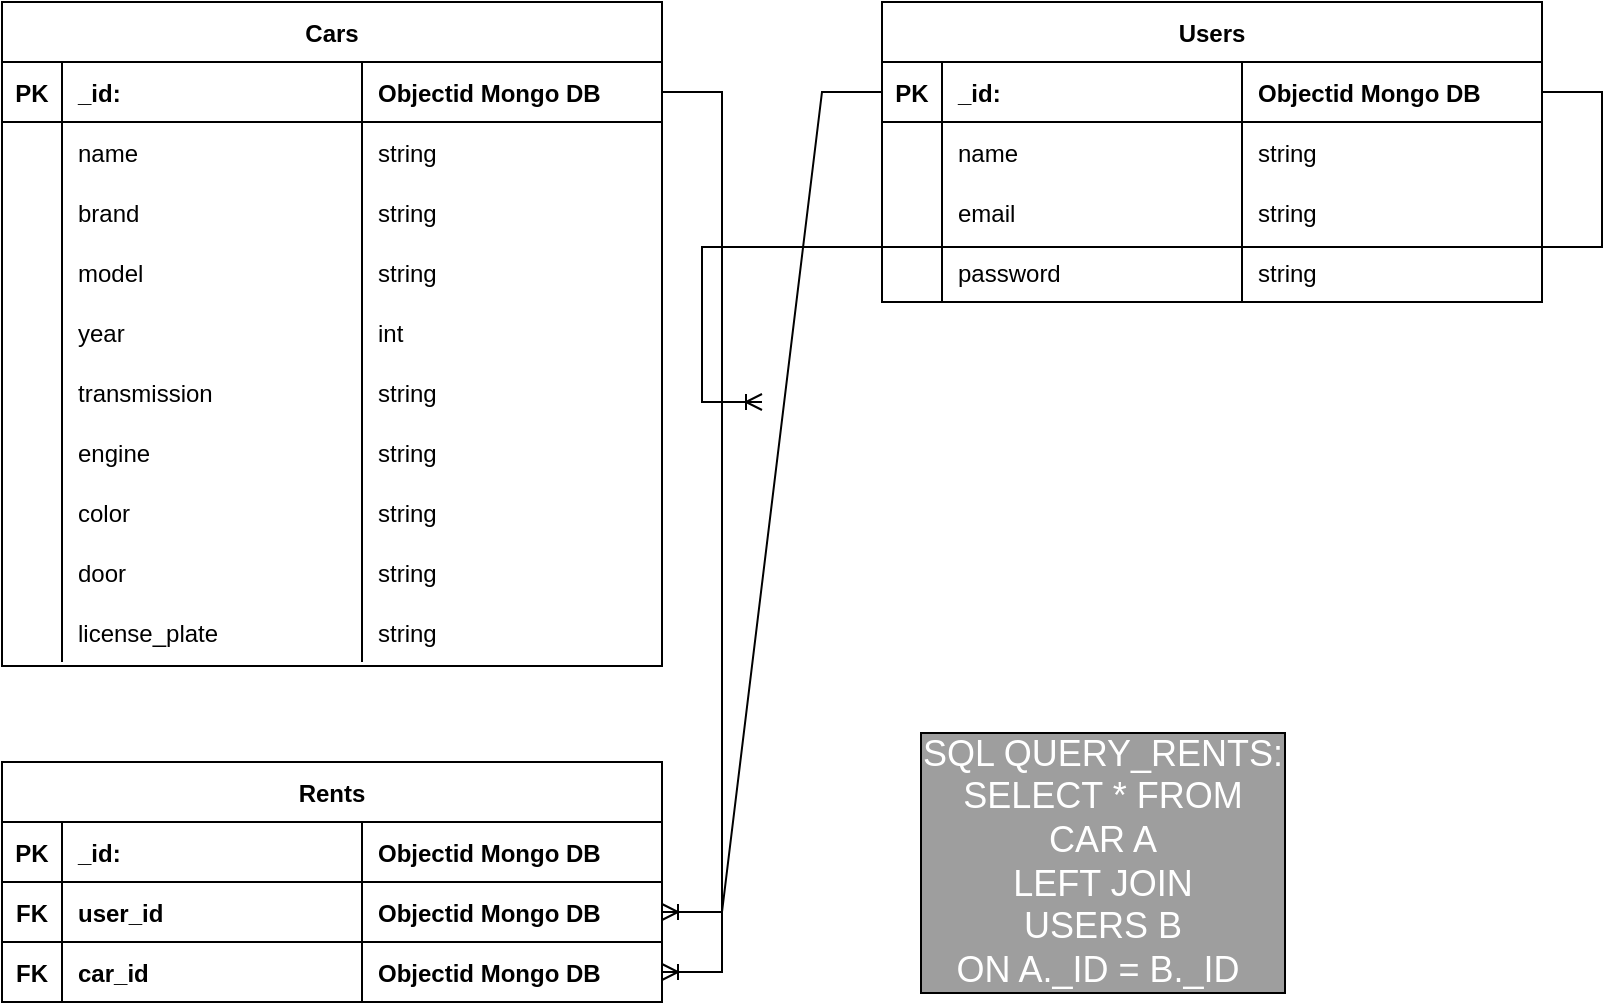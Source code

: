 <mxfile version="20.3.3" type="device"><diagram id="IcwjWHsBwePollM2tRXi" name="Page-1"><mxGraphModel dx="946" dy="589" grid="1" gridSize="10" guides="1" tooltips="1" connect="1" arrows="1" fold="1" page="1" pageScale="1" pageWidth="827" pageHeight="1169" math="0" shadow="0"><root><mxCell id="0"/><mxCell id="1" parent="0"/><mxCell id="Lyt_EuVXiwTr-5kd_lex-7" value="Cars" style="shape=table;startSize=30;container=1;collapsible=1;childLayout=tableLayout;fixedRows=1;rowLines=0;fontStyle=1;align=center;resizeLast=1;" vertex="1" parent="1"><mxGeometry x="50" y="200" width="330" height="332" as="geometry"/></mxCell><mxCell id="Lyt_EuVXiwTr-5kd_lex-8" value="" style="shape=tableRow;horizontal=0;startSize=0;swimlaneHead=0;swimlaneBody=0;fillColor=none;collapsible=0;dropTarget=0;points=[[0,0.5],[1,0.5]];portConstraint=eastwest;top=0;left=0;right=0;bottom=1;" vertex="1" parent="Lyt_EuVXiwTr-5kd_lex-7"><mxGeometry y="30" width="330" height="30" as="geometry"/></mxCell><mxCell id="Lyt_EuVXiwTr-5kd_lex-9" value="PK" style="shape=partialRectangle;connectable=0;fillColor=none;top=0;left=0;bottom=0;right=0;fontStyle=1;overflow=hidden;" vertex="1" parent="Lyt_EuVXiwTr-5kd_lex-8"><mxGeometry width="30" height="30" as="geometry"><mxRectangle width="30" height="30" as="alternateBounds"/></mxGeometry></mxCell><mxCell id="Lyt_EuVXiwTr-5kd_lex-10" value="_id:" style="shape=partialRectangle;connectable=0;fillColor=none;top=0;left=0;bottom=0;right=0;align=left;spacingLeft=6;fontStyle=1;overflow=hidden;" vertex="1" parent="Lyt_EuVXiwTr-5kd_lex-8"><mxGeometry x="30" width="150" height="30" as="geometry"><mxRectangle width="150" height="30" as="alternateBounds"/></mxGeometry></mxCell><mxCell id="Lyt_EuVXiwTr-5kd_lex-34" value="Objectid Mongo DB" style="shape=partialRectangle;connectable=0;fillColor=none;top=0;left=0;bottom=0;right=0;align=left;spacingLeft=6;fontStyle=1;overflow=hidden;" vertex="1" parent="Lyt_EuVXiwTr-5kd_lex-8"><mxGeometry x="180" width="150" height="30" as="geometry"><mxRectangle width="150" height="30" as="alternateBounds"/></mxGeometry></mxCell><mxCell id="Lyt_EuVXiwTr-5kd_lex-11" value="" style="shape=tableRow;horizontal=0;startSize=0;swimlaneHead=0;swimlaneBody=0;fillColor=none;collapsible=0;dropTarget=0;points=[[0,0.5],[1,0.5]];portConstraint=eastwest;top=0;left=0;right=0;bottom=0;" vertex="1" parent="Lyt_EuVXiwTr-5kd_lex-7"><mxGeometry y="60" width="330" height="30" as="geometry"/></mxCell><mxCell id="Lyt_EuVXiwTr-5kd_lex-12" value="" style="shape=partialRectangle;connectable=0;fillColor=none;top=0;left=0;bottom=0;right=0;editable=1;overflow=hidden;" vertex="1" parent="Lyt_EuVXiwTr-5kd_lex-11"><mxGeometry width="30" height="30" as="geometry"><mxRectangle width="30" height="30" as="alternateBounds"/></mxGeometry></mxCell><mxCell id="Lyt_EuVXiwTr-5kd_lex-13" value="name" style="shape=partialRectangle;connectable=0;fillColor=none;top=0;left=0;bottom=0;right=0;align=left;spacingLeft=6;overflow=hidden;" vertex="1" parent="Lyt_EuVXiwTr-5kd_lex-11"><mxGeometry x="30" width="150" height="30" as="geometry"><mxRectangle width="150" height="30" as="alternateBounds"/></mxGeometry></mxCell><mxCell id="Lyt_EuVXiwTr-5kd_lex-35" value="string" style="shape=partialRectangle;connectable=0;fillColor=none;top=0;left=0;bottom=0;right=0;align=left;spacingLeft=6;overflow=hidden;" vertex="1" parent="Lyt_EuVXiwTr-5kd_lex-11"><mxGeometry x="180" width="150" height="30" as="geometry"><mxRectangle width="150" height="30" as="alternateBounds"/></mxGeometry></mxCell><mxCell id="Lyt_EuVXiwTr-5kd_lex-14" value="" style="shape=tableRow;horizontal=0;startSize=0;swimlaneHead=0;swimlaneBody=0;fillColor=none;collapsible=0;dropTarget=0;points=[[0,0.5],[1,0.5]];portConstraint=eastwest;top=0;left=0;right=0;bottom=0;" vertex="1" parent="Lyt_EuVXiwTr-5kd_lex-7"><mxGeometry y="90" width="330" height="30" as="geometry"/></mxCell><mxCell id="Lyt_EuVXiwTr-5kd_lex-15" value="" style="shape=partialRectangle;connectable=0;fillColor=none;top=0;left=0;bottom=0;right=0;editable=1;overflow=hidden;" vertex="1" parent="Lyt_EuVXiwTr-5kd_lex-14"><mxGeometry width="30" height="30" as="geometry"><mxRectangle width="30" height="30" as="alternateBounds"/></mxGeometry></mxCell><mxCell id="Lyt_EuVXiwTr-5kd_lex-16" value="brand" style="shape=partialRectangle;connectable=0;fillColor=none;top=0;left=0;bottom=0;right=0;align=left;spacingLeft=6;overflow=hidden;" vertex="1" parent="Lyt_EuVXiwTr-5kd_lex-14"><mxGeometry x="30" width="150" height="30" as="geometry"><mxRectangle width="150" height="30" as="alternateBounds"/></mxGeometry></mxCell><mxCell id="Lyt_EuVXiwTr-5kd_lex-36" value="string" style="shape=partialRectangle;connectable=0;fillColor=none;top=0;left=0;bottom=0;right=0;align=left;spacingLeft=6;overflow=hidden;" vertex="1" parent="Lyt_EuVXiwTr-5kd_lex-14"><mxGeometry x="180" width="150" height="30" as="geometry"><mxRectangle width="150" height="30" as="alternateBounds"/></mxGeometry></mxCell><mxCell id="Lyt_EuVXiwTr-5kd_lex-42" style="shape=tableRow;horizontal=0;startSize=0;swimlaneHead=0;swimlaneBody=0;fillColor=none;collapsible=0;dropTarget=0;points=[[0,0.5],[1,0.5]];portConstraint=eastwest;top=0;left=0;right=0;bottom=0;" vertex="1" parent="Lyt_EuVXiwTr-5kd_lex-7"><mxGeometry y="120" width="330" height="30" as="geometry"/></mxCell><mxCell id="Lyt_EuVXiwTr-5kd_lex-43" style="shape=partialRectangle;connectable=0;fillColor=none;top=0;left=0;bottom=0;right=0;editable=1;overflow=hidden;" vertex="1" parent="Lyt_EuVXiwTr-5kd_lex-42"><mxGeometry width="30" height="30" as="geometry"><mxRectangle width="30" height="30" as="alternateBounds"/></mxGeometry></mxCell><mxCell id="Lyt_EuVXiwTr-5kd_lex-44" value="model" style="shape=partialRectangle;connectable=0;fillColor=none;top=0;left=0;bottom=0;right=0;align=left;spacingLeft=6;overflow=hidden;" vertex="1" parent="Lyt_EuVXiwTr-5kd_lex-42"><mxGeometry x="30" width="150" height="30" as="geometry"><mxRectangle width="150" height="30" as="alternateBounds"/></mxGeometry></mxCell><mxCell id="Lyt_EuVXiwTr-5kd_lex-45" value="string" style="shape=partialRectangle;connectable=0;fillColor=none;top=0;left=0;bottom=0;right=0;align=left;spacingLeft=6;overflow=hidden;" vertex="1" parent="Lyt_EuVXiwTr-5kd_lex-42"><mxGeometry x="180" width="150" height="30" as="geometry"><mxRectangle width="150" height="30" as="alternateBounds"/></mxGeometry></mxCell><mxCell id="Lyt_EuVXiwTr-5kd_lex-17" value="" style="shape=tableRow;horizontal=0;startSize=0;swimlaneHead=0;swimlaneBody=0;fillColor=none;collapsible=0;dropTarget=0;points=[[0,0.5],[1,0.5]];portConstraint=eastwest;top=0;left=0;right=0;bottom=0;" vertex="1" parent="Lyt_EuVXiwTr-5kd_lex-7"><mxGeometry y="150" width="330" height="30" as="geometry"/></mxCell><mxCell id="Lyt_EuVXiwTr-5kd_lex-18" value="" style="shape=partialRectangle;connectable=0;fillColor=none;top=0;left=0;bottom=0;right=0;editable=1;overflow=hidden;" vertex="1" parent="Lyt_EuVXiwTr-5kd_lex-17"><mxGeometry width="30" height="30" as="geometry"><mxRectangle width="30" height="30" as="alternateBounds"/></mxGeometry></mxCell><mxCell id="Lyt_EuVXiwTr-5kd_lex-19" value="year" style="shape=partialRectangle;connectable=0;fillColor=none;top=0;left=0;bottom=0;right=0;align=left;spacingLeft=6;overflow=hidden;" vertex="1" parent="Lyt_EuVXiwTr-5kd_lex-17"><mxGeometry x="30" width="150" height="30" as="geometry"><mxRectangle width="150" height="30" as="alternateBounds"/></mxGeometry></mxCell><mxCell id="Lyt_EuVXiwTr-5kd_lex-37" value="int" style="shape=partialRectangle;connectable=0;fillColor=none;top=0;left=0;bottom=0;right=0;align=left;spacingLeft=6;overflow=hidden;" vertex="1" parent="Lyt_EuVXiwTr-5kd_lex-17"><mxGeometry x="180" width="150" height="30" as="geometry"><mxRectangle width="150" height="30" as="alternateBounds"/></mxGeometry></mxCell><mxCell id="Lyt_EuVXiwTr-5kd_lex-54" style="shape=tableRow;horizontal=0;startSize=0;swimlaneHead=0;swimlaneBody=0;fillColor=none;collapsible=0;dropTarget=0;points=[[0,0.5],[1,0.5]];portConstraint=eastwest;top=0;left=0;right=0;bottom=0;" vertex="1" parent="Lyt_EuVXiwTr-5kd_lex-7"><mxGeometry y="180" width="330" height="30" as="geometry"/></mxCell><mxCell id="Lyt_EuVXiwTr-5kd_lex-55" style="shape=partialRectangle;connectable=0;fillColor=none;top=0;left=0;bottom=0;right=0;editable=1;overflow=hidden;" vertex="1" parent="Lyt_EuVXiwTr-5kd_lex-54"><mxGeometry width="30" height="30" as="geometry"><mxRectangle width="30" height="30" as="alternateBounds"/></mxGeometry></mxCell><mxCell id="Lyt_EuVXiwTr-5kd_lex-56" value="transmission" style="shape=partialRectangle;connectable=0;fillColor=none;top=0;left=0;bottom=0;right=0;align=left;spacingLeft=6;overflow=hidden;" vertex="1" parent="Lyt_EuVXiwTr-5kd_lex-54"><mxGeometry x="30" width="150" height="30" as="geometry"><mxRectangle width="150" height="30" as="alternateBounds"/></mxGeometry></mxCell><mxCell id="Lyt_EuVXiwTr-5kd_lex-57" value="string" style="shape=partialRectangle;connectable=0;fillColor=none;top=0;left=0;bottom=0;right=0;align=left;spacingLeft=6;overflow=hidden;" vertex="1" parent="Lyt_EuVXiwTr-5kd_lex-54"><mxGeometry x="180" width="150" height="30" as="geometry"><mxRectangle width="150" height="30" as="alternateBounds"/></mxGeometry></mxCell><mxCell id="Lyt_EuVXiwTr-5kd_lex-50" style="shape=tableRow;horizontal=0;startSize=0;swimlaneHead=0;swimlaneBody=0;fillColor=none;collapsible=0;dropTarget=0;points=[[0,0.5],[1,0.5]];portConstraint=eastwest;top=0;left=0;right=0;bottom=0;" vertex="1" parent="Lyt_EuVXiwTr-5kd_lex-7"><mxGeometry y="210" width="330" height="30" as="geometry"/></mxCell><mxCell id="Lyt_EuVXiwTr-5kd_lex-51" style="shape=partialRectangle;connectable=0;fillColor=none;top=0;left=0;bottom=0;right=0;editable=1;overflow=hidden;" vertex="1" parent="Lyt_EuVXiwTr-5kd_lex-50"><mxGeometry width="30" height="30" as="geometry"><mxRectangle width="30" height="30" as="alternateBounds"/></mxGeometry></mxCell><mxCell id="Lyt_EuVXiwTr-5kd_lex-52" value="engine" style="shape=partialRectangle;connectable=0;fillColor=none;top=0;left=0;bottom=0;right=0;align=left;spacingLeft=6;overflow=hidden;" vertex="1" parent="Lyt_EuVXiwTr-5kd_lex-50"><mxGeometry x="30" width="150" height="30" as="geometry"><mxRectangle width="150" height="30" as="alternateBounds"/></mxGeometry></mxCell><mxCell id="Lyt_EuVXiwTr-5kd_lex-53" value="string" style="shape=partialRectangle;connectable=0;fillColor=none;top=0;left=0;bottom=0;right=0;align=left;spacingLeft=6;overflow=hidden;" vertex="1" parent="Lyt_EuVXiwTr-5kd_lex-50"><mxGeometry x="180" width="150" height="30" as="geometry"><mxRectangle width="150" height="30" as="alternateBounds"/></mxGeometry></mxCell><mxCell id="Lyt_EuVXiwTr-5kd_lex-58" style="shape=tableRow;horizontal=0;startSize=0;swimlaneHead=0;swimlaneBody=0;fillColor=none;collapsible=0;dropTarget=0;points=[[0,0.5],[1,0.5]];portConstraint=eastwest;top=0;left=0;right=0;bottom=0;" vertex="1" parent="Lyt_EuVXiwTr-5kd_lex-7"><mxGeometry y="240" width="330" height="30" as="geometry"/></mxCell><mxCell id="Lyt_EuVXiwTr-5kd_lex-59" style="shape=partialRectangle;connectable=0;fillColor=none;top=0;left=0;bottom=0;right=0;editable=1;overflow=hidden;" vertex="1" parent="Lyt_EuVXiwTr-5kd_lex-58"><mxGeometry width="30" height="30" as="geometry"><mxRectangle width="30" height="30" as="alternateBounds"/></mxGeometry></mxCell><mxCell id="Lyt_EuVXiwTr-5kd_lex-60" value="color" style="shape=partialRectangle;connectable=0;fillColor=none;top=0;left=0;bottom=0;right=0;align=left;spacingLeft=6;overflow=hidden;" vertex="1" parent="Lyt_EuVXiwTr-5kd_lex-58"><mxGeometry x="30" width="150" height="30" as="geometry"><mxRectangle width="150" height="30" as="alternateBounds"/></mxGeometry></mxCell><mxCell id="Lyt_EuVXiwTr-5kd_lex-61" value="string" style="shape=partialRectangle;connectable=0;fillColor=none;top=0;left=0;bottom=0;right=0;align=left;spacingLeft=6;overflow=hidden;" vertex="1" parent="Lyt_EuVXiwTr-5kd_lex-58"><mxGeometry x="180" width="150" height="30" as="geometry"><mxRectangle width="150" height="30" as="alternateBounds"/></mxGeometry></mxCell><mxCell id="Lyt_EuVXiwTr-5kd_lex-62" style="shape=tableRow;horizontal=0;startSize=0;swimlaneHead=0;swimlaneBody=0;fillColor=none;collapsible=0;dropTarget=0;points=[[0,0.5],[1,0.5]];portConstraint=eastwest;top=0;left=0;right=0;bottom=0;" vertex="1" parent="Lyt_EuVXiwTr-5kd_lex-7"><mxGeometry y="270" width="330" height="30" as="geometry"/></mxCell><mxCell id="Lyt_EuVXiwTr-5kd_lex-63" style="shape=partialRectangle;connectable=0;fillColor=none;top=0;left=0;bottom=0;right=0;editable=1;overflow=hidden;" vertex="1" parent="Lyt_EuVXiwTr-5kd_lex-62"><mxGeometry width="30" height="30" as="geometry"><mxRectangle width="30" height="30" as="alternateBounds"/></mxGeometry></mxCell><mxCell id="Lyt_EuVXiwTr-5kd_lex-64" value="door" style="shape=partialRectangle;connectable=0;fillColor=none;top=0;left=0;bottom=0;right=0;align=left;spacingLeft=6;overflow=hidden;" vertex="1" parent="Lyt_EuVXiwTr-5kd_lex-62"><mxGeometry x="30" width="150" height="30" as="geometry"><mxRectangle width="150" height="30" as="alternateBounds"/></mxGeometry></mxCell><mxCell id="Lyt_EuVXiwTr-5kd_lex-65" value="string" style="shape=partialRectangle;connectable=0;fillColor=none;top=0;left=0;bottom=0;right=0;align=left;spacingLeft=6;overflow=hidden;" vertex="1" parent="Lyt_EuVXiwTr-5kd_lex-62"><mxGeometry x="180" width="150" height="30" as="geometry"><mxRectangle width="150" height="30" as="alternateBounds"/></mxGeometry></mxCell><mxCell id="Lyt_EuVXiwTr-5kd_lex-46" style="shape=tableRow;horizontal=0;startSize=0;swimlaneHead=0;swimlaneBody=0;fillColor=none;collapsible=0;dropTarget=0;points=[[0,0.5],[1,0.5]];portConstraint=eastwest;top=0;left=0;right=0;bottom=0;" vertex="1" parent="Lyt_EuVXiwTr-5kd_lex-7"><mxGeometry y="300" width="330" height="30" as="geometry"/></mxCell><mxCell id="Lyt_EuVXiwTr-5kd_lex-47" style="shape=partialRectangle;connectable=0;fillColor=none;top=0;left=0;bottom=0;right=0;editable=1;overflow=hidden;" vertex="1" parent="Lyt_EuVXiwTr-5kd_lex-46"><mxGeometry width="30" height="30" as="geometry"><mxRectangle width="30" height="30" as="alternateBounds"/></mxGeometry></mxCell><mxCell id="Lyt_EuVXiwTr-5kd_lex-48" value="license_plate" style="shape=partialRectangle;connectable=0;fillColor=none;top=0;left=0;bottom=0;right=0;align=left;spacingLeft=6;overflow=hidden;" vertex="1" parent="Lyt_EuVXiwTr-5kd_lex-46"><mxGeometry x="30" width="150" height="30" as="geometry"><mxRectangle width="150" height="30" as="alternateBounds"/></mxGeometry></mxCell><mxCell id="Lyt_EuVXiwTr-5kd_lex-49" value="string" style="shape=partialRectangle;connectable=0;fillColor=none;top=0;left=0;bottom=0;right=0;align=left;spacingLeft=6;overflow=hidden;" vertex="1" parent="Lyt_EuVXiwTr-5kd_lex-46"><mxGeometry x="180" width="150" height="30" as="geometry"><mxRectangle width="150" height="30" as="alternateBounds"/></mxGeometry></mxCell><mxCell id="Lyt_EuVXiwTr-5kd_lex-66" value="Users" style="shape=table;startSize=30;container=1;collapsible=1;childLayout=tableLayout;fixedRows=1;rowLines=0;fontStyle=1;align=center;resizeLast=1;" vertex="1" parent="1"><mxGeometry x="490" y="200" width="330" height="150" as="geometry"/></mxCell><mxCell id="Lyt_EuVXiwTr-5kd_lex-67" value="" style="shape=tableRow;horizontal=0;startSize=0;swimlaneHead=0;swimlaneBody=0;fillColor=none;collapsible=0;dropTarget=0;points=[[0,0.5],[1,0.5]];portConstraint=eastwest;top=0;left=0;right=0;bottom=1;" vertex="1" parent="Lyt_EuVXiwTr-5kd_lex-66"><mxGeometry y="30" width="330" height="30" as="geometry"/></mxCell><mxCell id="Lyt_EuVXiwTr-5kd_lex-68" value="PK" style="shape=partialRectangle;connectable=0;fillColor=none;top=0;left=0;bottom=0;right=0;fontStyle=1;overflow=hidden;" vertex="1" parent="Lyt_EuVXiwTr-5kd_lex-67"><mxGeometry width="30" height="30" as="geometry"><mxRectangle width="30" height="30" as="alternateBounds"/></mxGeometry></mxCell><mxCell id="Lyt_EuVXiwTr-5kd_lex-69" value="_id:" style="shape=partialRectangle;connectable=0;fillColor=none;top=0;left=0;bottom=0;right=0;align=left;spacingLeft=6;fontStyle=1;overflow=hidden;" vertex="1" parent="Lyt_EuVXiwTr-5kd_lex-67"><mxGeometry x="30" width="150" height="30" as="geometry"><mxRectangle width="150" height="30" as="alternateBounds"/></mxGeometry></mxCell><mxCell id="Lyt_EuVXiwTr-5kd_lex-70" value="Objectid Mongo DB" style="shape=partialRectangle;connectable=0;fillColor=none;top=0;left=0;bottom=0;right=0;align=left;spacingLeft=6;fontStyle=1;overflow=hidden;" vertex="1" parent="Lyt_EuVXiwTr-5kd_lex-67"><mxGeometry x="180" width="150" height="30" as="geometry"><mxRectangle width="150" height="30" as="alternateBounds"/></mxGeometry></mxCell><mxCell id="Lyt_EuVXiwTr-5kd_lex-71" value="" style="shape=tableRow;horizontal=0;startSize=0;swimlaneHead=0;swimlaneBody=0;fillColor=none;collapsible=0;dropTarget=0;points=[[0,0.5],[1,0.5]];portConstraint=eastwest;top=0;left=0;right=0;bottom=0;" vertex="1" parent="Lyt_EuVXiwTr-5kd_lex-66"><mxGeometry y="60" width="330" height="30" as="geometry"/></mxCell><mxCell id="Lyt_EuVXiwTr-5kd_lex-72" value="" style="shape=partialRectangle;connectable=0;fillColor=none;top=0;left=0;bottom=0;right=0;editable=1;overflow=hidden;" vertex="1" parent="Lyt_EuVXiwTr-5kd_lex-71"><mxGeometry width="30" height="30" as="geometry"><mxRectangle width="30" height="30" as="alternateBounds"/></mxGeometry></mxCell><mxCell id="Lyt_EuVXiwTr-5kd_lex-73" value="name" style="shape=partialRectangle;connectable=0;fillColor=none;top=0;left=0;bottom=0;right=0;align=left;spacingLeft=6;overflow=hidden;" vertex="1" parent="Lyt_EuVXiwTr-5kd_lex-71"><mxGeometry x="30" width="150" height="30" as="geometry"><mxRectangle width="150" height="30" as="alternateBounds"/></mxGeometry></mxCell><mxCell id="Lyt_EuVXiwTr-5kd_lex-74" value="string" style="shape=partialRectangle;connectable=0;fillColor=none;top=0;left=0;bottom=0;right=0;align=left;spacingLeft=6;overflow=hidden;" vertex="1" parent="Lyt_EuVXiwTr-5kd_lex-71"><mxGeometry x="180" width="150" height="30" as="geometry"><mxRectangle width="150" height="30" as="alternateBounds"/></mxGeometry></mxCell><mxCell id="Lyt_EuVXiwTr-5kd_lex-75" value="" style="shape=tableRow;horizontal=0;startSize=0;swimlaneHead=0;swimlaneBody=0;fillColor=none;collapsible=0;dropTarget=0;points=[[0,0.5],[1,0.5]];portConstraint=eastwest;top=0;left=0;right=0;bottom=0;" vertex="1" parent="Lyt_EuVXiwTr-5kd_lex-66"><mxGeometry y="90" width="330" height="30" as="geometry"/></mxCell><mxCell id="Lyt_EuVXiwTr-5kd_lex-76" value="" style="shape=partialRectangle;connectable=0;fillColor=none;top=0;left=0;bottom=0;right=0;editable=1;overflow=hidden;" vertex="1" parent="Lyt_EuVXiwTr-5kd_lex-75"><mxGeometry width="30" height="30" as="geometry"><mxRectangle width="30" height="30" as="alternateBounds"/></mxGeometry></mxCell><mxCell id="Lyt_EuVXiwTr-5kd_lex-77" value="email" style="shape=partialRectangle;connectable=0;fillColor=none;top=0;left=0;bottom=0;right=0;align=left;spacingLeft=6;overflow=hidden;" vertex="1" parent="Lyt_EuVXiwTr-5kd_lex-75"><mxGeometry x="30" width="150" height="30" as="geometry"><mxRectangle width="150" height="30" as="alternateBounds"/></mxGeometry></mxCell><mxCell id="Lyt_EuVXiwTr-5kd_lex-78" value="string" style="shape=partialRectangle;connectable=0;fillColor=none;top=0;left=0;bottom=0;right=0;align=left;spacingLeft=6;overflow=hidden;" vertex="1" parent="Lyt_EuVXiwTr-5kd_lex-75"><mxGeometry x="180" width="150" height="30" as="geometry"><mxRectangle width="150" height="30" as="alternateBounds"/></mxGeometry></mxCell><mxCell id="Lyt_EuVXiwTr-5kd_lex-79" style="shape=tableRow;horizontal=0;startSize=0;swimlaneHead=0;swimlaneBody=0;fillColor=none;collapsible=0;dropTarget=0;points=[[0,0.5],[1,0.5]];portConstraint=eastwest;top=0;left=0;right=0;bottom=0;" vertex="1" parent="Lyt_EuVXiwTr-5kd_lex-66"><mxGeometry y="120" width="330" height="30" as="geometry"/></mxCell><mxCell id="Lyt_EuVXiwTr-5kd_lex-80" style="shape=partialRectangle;connectable=0;fillColor=none;top=0;left=0;bottom=0;right=0;editable=1;overflow=hidden;" vertex="1" parent="Lyt_EuVXiwTr-5kd_lex-79"><mxGeometry width="30" height="30" as="geometry"><mxRectangle width="30" height="30" as="alternateBounds"/></mxGeometry></mxCell><mxCell id="Lyt_EuVXiwTr-5kd_lex-81" value="password" style="shape=partialRectangle;connectable=0;fillColor=none;top=0;left=0;bottom=0;right=0;align=left;spacingLeft=6;overflow=hidden;" vertex="1" parent="Lyt_EuVXiwTr-5kd_lex-79"><mxGeometry x="30" width="150" height="30" as="geometry"><mxRectangle width="150" height="30" as="alternateBounds"/></mxGeometry></mxCell><mxCell id="Lyt_EuVXiwTr-5kd_lex-82" value="string" style="shape=partialRectangle;connectable=0;fillColor=none;top=0;left=0;bottom=0;right=0;align=left;spacingLeft=6;overflow=hidden;" vertex="1" parent="Lyt_EuVXiwTr-5kd_lex-79"><mxGeometry x="180" width="150" height="30" as="geometry"><mxRectangle width="150" height="30" as="alternateBounds"/></mxGeometry></mxCell><mxCell id="Lyt_EuVXiwTr-5kd_lex-107" value="Rents" style="shape=table;startSize=30;container=1;collapsible=1;childLayout=tableLayout;fixedRows=1;rowLines=0;fontStyle=1;align=center;resizeLast=1;" vertex="1" parent="1"><mxGeometry x="50" y="580" width="330" height="120" as="geometry"/></mxCell><mxCell id="Lyt_EuVXiwTr-5kd_lex-108" value="" style="shape=tableRow;horizontal=0;startSize=0;swimlaneHead=0;swimlaneBody=0;fillColor=none;collapsible=0;dropTarget=0;points=[[0,0.5],[1,0.5]];portConstraint=eastwest;top=0;left=0;right=0;bottom=1;" vertex="1" parent="Lyt_EuVXiwTr-5kd_lex-107"><mxGeometry y="30" width="330" height="30" as="geometry"/></mxCell><mxCell id="Lyt_EuVXiwTr-5kd_lex-109" value="PK" style="shape=partialRectangle;connectable=0;fillColor=none;top=0;left=0;bottom=0;right=0;fontStyle=1;overflow=hidden;" vertex="1" parent="Lyt_EuVXiwTr-5kd_lex-108"><mxGeometry width="30" height="30" as="geometry"><mxRectangle width="30" height="30" as="alternateBounds"/></mxGeometry></mxCell><mxCell id="Lyt_EuVXiwTr-5kd_lex-110" value="_id:" style="shape=partialRectangle;connectable=0;fillColor=none;top=0;left=0;bottom=0;right=0;align=left;spacingLeft=6;fontStyle=1;overflow=hidden;" vertex="1" parent="Lyt_EuVXiwTr-5kd_lex-108"><mxGeometry x="30" width="150" height="30" as="geometry"><mxRectangle width="150" height="30" as="alternateBounds"/></mxGeometry></mxCell><mxCell id="Lyt_EuVXiwTr-5kd_lex-111" value="Objectid Mongo DB" style="shape=partialRectangle;connectable=0;fillColor=none;top=0;left=0;bottom=0;right=0;align=left;spacingLeft=6;fontStyle=1;overflow=hidden;" vertex="1" parent="Lyt_EuVXiwTr-5kd_lex-108"><mxGeometry x="180" width="150" height="30" as="geometry"><mxRectangle width="150" height="30" as="alternateBounds"/></mxGeometry></mxCell><mxCell id="Lyt_EuVXiwTr-5kd_lex-129" style="shape=tableRow;horizontal=0;startSize=0;swimlaneHead=0;swimlaneBody=0;fillColor=none;collapsible=0;dropTarget=0;points=[[0,0.5],[1,0.5]];portConstraint=eastwest;top=0;left=0;right=0;bottom=1;" vertex="1" parent="Lyt_EuVXiwTr-5kd_lex-107"><mxGeometry y="60" width="330" height="30" as="geometry"/></mxCell><mxCell id="Lyt_EuVXiwTr-5kd_lex-130" value="FK" style="shape=partialRectangle;connectable=0;fillColor=none;top=0;left=0;bottom=0;right=0;fontStyle=1;overflow=hidden;" vertex="1" parent="Lyt_EuVXiwTr-5kd_lex-129"><mxGeometry width="30" height="30" as="geometry"><mxRectangle width="30" height="30" as="alternateBounds"/></mxGeometry></mxCell><mxCell id="Lyt_EuVXiwTr-5kd_lex-131" value="user_id" style="shape=partialRectangle;connectable=0;fillColor=none;top=0;left=0;bottom=0;right=0;align=left;spacingLeft=6;fontStyle=1;overflow=hidden;" vertex="1" parent="Lyt_EuVXiwTr-5kd_lex-129"><mxGeometry x="30" width="150" height="30" as="geometry"><mxRectangle width="150" height="30" as="alternateBounds"/></mxGeometry></mxCell><mxCell id="Lyt_EuVXiwTr-5kd_lex-132" value="Objectid Mongo DB" style="shape=partialRectangle;connectable=0;fillColor=none;top=0;left=0;bottom=0;right=0;align=left;spacingLeft=6;fontStyle=1;overflow=hidden;" vertex="1" parent="Lyt_EuVXiwTr-5kd_lex-129"><mxGeometry x="180" width="150" height="30" as="geometry"><mxRectangle width="150" height="30" as="alternateBounds"/></mxGeometry></mxCell><mxCell id="Lyt_EuVXiwTr-5kd_lex-125" style="shape=tableRow;horizontal=0;startSize=0;swimlaneHead=0;swimlaneBody=0;fillColor=none;collapsible=0;dropTarget=0;points=[[0,0.5],[1,0.5]];portConstraint=eastwest;top=0;left=0;right=0;bottom=1;" vertex="1" parent="Lyt_EuVXiwTr-5kd_lex-107"><mxGeometry y="90" width="330" height="30" as="geometry"/></mxCell><mxCell id="Lyt_EuVXiwTr-5kd_lex-126" value="FK" style="shape=partialRectangle;connectable=0;fillColor=none;top=0;left=0;bottom=0;right=0;fontStyle=1;overflow=hidden;" vertex="1" parent="Lyt_EuVXiwTr-5kd_lex-125"><mxGeometry width="30" height="30" as="geometry"><mxRectangle width="30" height="30" as="alternateBounds"/></mxGeometry></mxCell><mxCell id="Lyt_EuVXiwTr-5kd_lex-127" value="car_id" style="shape=partialRectangle;connectable=0;fillColor=none;top=0;left=0;bottom=0;right=0;align=left;spacingLeft=6;fontStyle=1;overflow=hidden;" vertex="1" parent="Lyt_EuVXiwTr-5kd_lex-125"><mxGeometry x="30" width="150" height="30" as="geometry"><mxRectangle width="150" height="30" as="alternateBounds"/></mxGeometry></mxCell><mxCell id="Lyt_EuVXiwTr-5kd_lex-128" value="Objectid Mongo DB" style="shape=partialRectangle;connectable=0;fillColor=none;top=0;left=0;bottom=0;right=0;align=left;spacingLeft=6;fontStyle=1;overflow=hidden;" vertex="1" parent="Lyt_EuVXiwTr-5kd_lex-125"><mxGeometry x="180" width="150" height="30" as="geometry"><mxRectangle width="150" height="30" as="alternateBounds"/></mxGeometry></mxCell><mxCell id="Lyt_EuVXiwTr-5kd_lex-124" value="" style="edgeStyle=entityRelationEdgeStyle;fontSize=12;html=1;endArrow=ERoneToMany;rounded=0;" edge="1" parent="1" source="Lyt_EuVXiwTr-5kd_lex-67" target="Lyt_EuVXiwTr-5kd_lex-112"><mxGeometry width="100" height="100" relative="1" as="geometry"><mxPoint x="330" y="500" as="sourcePoint"/><mxPoint x="430" y="400" as="targetPoint"/></mxGeometry></mxCell><mxCell id="Lyt_EuVXiwTr-5kd_lex-134" value="" style="edgeStyle=entityRelationEdgeStyle;fontSize=12;html=1;endArrow=ERoneToMany;rounded=0;" edge="1" parent="1" source="Lyt_EuVXiwTr-5kd_lex-67" target="Lyt_EuVXiwTr-5kd_lex-129"><mxGeometry width="100" height="100" relative="1" as="geometry"><mxPoint x="330" y="490" as="sourcePoint"/><mxPoint x="430" y="390" as="targetPoint"/></mxGeometry></mxCell><mxCell id="Lyt_EuVXiwTr-5kd_lex-135" value="" style="edgeStyle=entityRelationEdgeStyle;fontSize=12;html=1;endArrow=ERoneToMany;rounded=0;" edge="1" parent="1" source="Lyt_EuVXiwTr-5kd_lex-8" target="Lyt_EuVXiwTr-5kd_lex-125"><mxGeometry width="100" height="100" relative="1" as="geometry"><mxPoint x="330" y="490" as="sourcePoint"/><mxPoint x="-10" y="670" as="targetPoint"/></mxGeometry></mxCell><mxCell id="Lyt_EuVXiwTr-5kd_lex-136" value="SQL QUERY_RENTS:&lt;br style=&quot;font-size: 18px;&quot;&gt;SELECT * FROM&lt;br style=&quot;font-size: 18px;&quot;&gt;CAR A&lt;br style=&quot;font-size: 18px;&quot;&gt;LEFT JOIN&lt;br style=&quot;font-size: 18px;&quot;&gt;USERS B&lt;br style=&quot;font-size: 18px;&quot;&gt;ON A._ID = B._ID&amp;nbsp;" style="text;html=1;resizable=0;autosize=1;align=center;verticalAlign=middle;points=[];fillColor=none;strokeColor=none;rounded=0;labelBorderColor=default;labelBackgroundColor=#9E9E9E;fontColor=#FFFFFF;fontSize=18;" vertex="1" parent="1"><mxGeometry x="500" y="560" width="200" height="140" as="geometry"/></mxCell></root></mxGraphModel></diagram></mxfile>